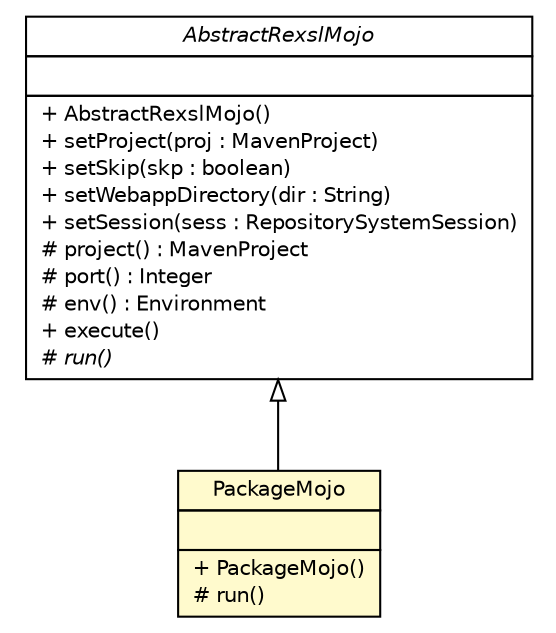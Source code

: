 #!/usr/local/bin/dot
#
# Class diagram 
# Generated by UMLGraph version 5.1 (http://www.umlgraph.org/)
#

digraph G {
	edge [fontname="Helvetica",fontsize=10,labelfontname="Helvetica",labelfontsize=10];
	node [fontname="Helvetica",fontsize=10,shape=plaintext];
	nodesep=0.25;
	ranksep=0.5;
	// com.rexsl.maven.AbstractRexslMojo
	c349 [label=<<table title="com.rexsl.maven.AbstractRexslMojo" border="0" cellborder="1" cellspacing="0" cellpadding="2" port="p" href="./AbstractRexslMojo.html">
		<tr><td><table border="0" cellspacing="0" cellpadding="1">
<tr><td align="center" balign="center"><font face="Helvetica-Oblique"> AbstractRexslMojo </font></td></tr>
		</table></td></tr>
		<tr><td><table border="0" cellspacing="0" cellpadding="1">
<tr><td align="left" balign="left">  </td></tr>
		</table></td></tr>
		<tr><td><table border="0" cellspacing="0" cellpadding="1">
<tr><td align="left" balign="left"> + AbstractRexslMojo() </td></tr>
<tr><td align="left" balign="left"> + setProject(proj : MavenProject) </td></tr>
<tr><td align="left" balign="left"> + setSkip(skp : boolean) </td></tr>
<tr><td align="left" balign="left"> + setWebappDirectory(dir : String) </td></tr>
<tr><td align="left" balign="left"> + setSession(sess : RepositorySystemSession) </td></tr>
<tr><td align="left" balign="left"> # project() : MavenProject </td></tr>
<tr><td align="left" balign="left"> # port() : Integer </td></tr>
<tr><td align="left" balign="left"> # env() : Environment </td></tr>
<tr><td align="left" balign="left"> + execute() </td></tr>
<tr><td align="left" balign="left"><font face="Helvetica-Oblique" point-size="10.0"> # run() </font></td></tr>
		</table></td></tr>
		</table>>, fontname="Helvetica", fontcolor="black", fontsize=10.0];
	// com.rexsl.maven.PackageMojo
	c354 [label=<<table title="com.rexsl.maven.PackageMojo" border="0" cellborder="1" cellspacing="0" cellpadding="2" port="p" bgcolor="lemonChiffon" href="./PackageMojo.html">
		<tr><td><table border="0" cellspacing="0" cellpadding="1">
<tr><td align="center" balign="center"> PackageMojo </td></tr>
		</table></td></tr>
		<tr><td><table border="0" cellspacing="0" cellpadding="1">
<tr><td align="left" balign="left">  </td></tr>
		</table></td></tr>
		<tr><td><table border="0" cellspacing="0" cellpadding="1">
<tr><td align="left" balign="left"> + PackageMojo() </td></tr>
<tr><td align="left" balign="left"> # run() </td></tr>
		</table></td></tr>
		</table>>, fontname="Helvetica", fontcolor="black", fontsize=10.0];
	//com.rexsl.maven.PackageMojo extends com.rexsl.maven.AbstractRexslMojo
	c349:p -> c354:p [dir=back,arrowtail=empty];
}

